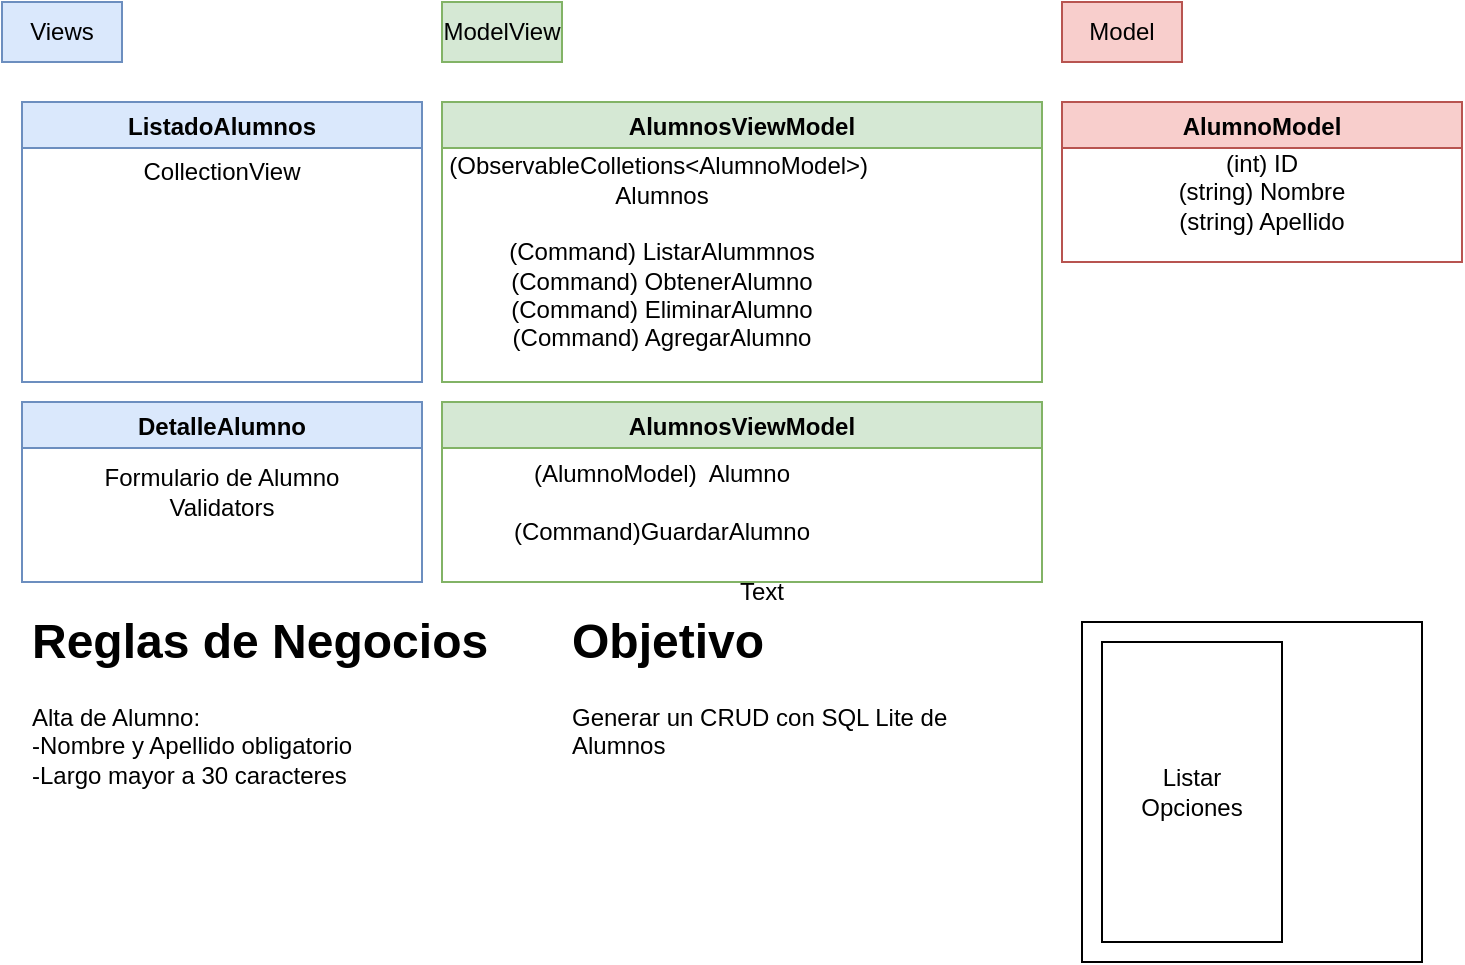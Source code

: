 <mxfile version="20.2.4" type="github">
  <diagram id="NB6mXYDmec099IJfaaXO" name="Página-1">
    <mxGraphModel dx="785" dy="475" grid="1" gridSize="10" guides="1" tooltips="1" connect="1" arrows="1" fold="1" page="1" pageScale="1" pageWidth="827" pageHeight="1169" math="0" shadow="0">
      <root>
        <mxCell id="0" />
        <mxCell id="1" parent="0" />
        <mxCell id="c-SrezF3dRg-0r12ovPg-1" value="ListadoAlumnos" style="swimlane;fillColor=#dae8fc;strokeColor=#6c8ebf;" vertex="1" parent="1">
          <mxGeometry x="40" y="120" width="200" height="140" as="geometry" />
        </mxCell>
        <mxCell id="c-SrezF3dRg-0r12ovPg-15" value="CollectionView" style="text;html=1;strokeColor=none;fillColor=none;align=center;verticalAlign=middle;whiteSpace=wrap;rounded=0;" vertex="1" parent="c-SrezF3dRg-0r12ovPg-1">
          <mxGeometry y="20" width="200" height="30" as="geometry" />
        </mxCell>
        <mxCell id="c-SrezF3dRg-0r12ovPg-2" value="AlumnosViewModel" style="swimlane;fillColor=#d5e8d4;strokeColor=#82b366;startSize=23;" vertex="1" parent="1">
          <mxGeometry x="250" y="120" width="300" height="140" as="geometry" />
        </mxCell>
        <mxCell id="c-SrezF3dRg-0r12ovPg-11" value="(ObservableColletions&amp;lt;AlumnoModel&amp;gt;)&amp;nbsp; Alumnos&lt;br&gt;&lt;br&gt;(Command) ListarAlummnos&lt;br&gt;(Command) ObtenerAlumno&lt;br&gt;(Command) EliminarAlumno&lt;br&gt;(Command) AgregarAlumno" style="text;html=1;strokeColor=none;fillColor=none;align=center;verticalAlign=middle;whiteSpace=wrap;rounded=0;" vertex="1" parent="c-SrezF3dRg-0r12ovPg-2">
          <mxGeometry x="20" y="20" width="180" height="110" as="geometry" />
        </mxCell>
        <mxCell id="c-SrezF3dRg-0r12ovPg-3" value="Views" style="text;html=1;strokeColor=#6c8ebf;fillColor=#dae8fc;align=center;verticalAlign=middle;whiteSpace=wrap;rounded=0;" vertex="1" parent="1">
          <mxGeometry x="30" y="70" width="60" height="30" as="geometry" />
        </mxCell>
        <mxCell id="c-SrezF3dRg-0r12ovPg-4" value="ModelView" style="text;html=1;strokeColor=#82b366;fillColor=#d5e8d4;align=center;verticalAlign=middle;whiteSpace=wrap;rounded=0;" vertex="1" parent="1">
          <mxGeometry x="250" y="70" width="60" height="30" as="geometry" />
        </mxCell>
        <mxCell id="c-SrezF3dRg-0r12ovPg-5" value="Model" style="text;html=1;strokeColor=#b85450;fillColor=#f8cecc;align=center;verticalAlign=middle;whiteSpace=wrap;rounded=0;" vertex="1" parent="1">
          <mxGeometry x="560" y="70" width="60" height="30" as="geometry" />
        </mxCell>
        <mxCell id="c-SrezF3dRg-0r12ovPg-6" value="AlumnoModel" style="swimlane;fillColor=#f8cecc;strokeColor=#b85450;" vertex="1" parent="1">
          <mxGeometry x="560" y="120" width="200" height="80" as="geometry" />
        </mxCell>
        <mxCell id="c-SrezF3dRg-0r12ovPg-9" value="(int) ID&lt;br&gt;(string) Nombre&lt;br&gt;(string) Apellido" style="text;html=1;strokeColor=none;fillColor=none;align=center;verticalAlign=middle;whiteSpace=wrap;rounded=0;" vertex="1" parent="c-SrezF3dRg-0r12ovPg-6">
          <mxGeometry x="10" y="30" width="180" height="30" as="geometry" />
        </mxCell>
        <mxCell id="c-SrezF3dRg-0r12ovPg-7" value="&lt;h1&gt;Objetivo&lt;/h1&gt;&lt;p&gt;Generar un CRUD con SQL Lite de Alumnos&lt;/p&gt;" style="text;html=1;strokeColor=none;fillColor=none;spacing=5;spacingTop=-20;whiteSpace=wrap;overflow=hidden;rounded=0;" vertex="1" parent="1">
          <mxGeometry x="310" y="370" width="200" height="120" as="geometry" />
        </mxCell>
        <mxCell id="c-SrezF3dRg-0r12ovPg-8" value="DetalleAlumno" style="swimlane;fillColor=#dae8fc;strokeColor=#6c8ebf;" vertex="1" parent="1">
          <mxGeometry x="40" y="270" width="200" height="90" as="geometry" />
        </mxCell>
        <mxCell id="c-SrezF3dRg-0r12ovPg-16" value="Formulario de Alumno&lt;br&gt;Validators" style="text;html=1;strokeColor=none;fillColor=none;align=center;verticalAlign=middle;whiteSpace=wrap;rounded=0;" vertex="1" parent="c-SrezF3dRg-0r12ovPg-8">
          <mxGeometry y="30" width="200" height="30" as="geometry" />
        </mxCell>
        <mxCell id="c-SrezF3dRg-0r12ovPg-13" value="AlumnosViewModel" style="swimlane;fillColor=#d5e8d4;strokeColor=#82b366;startSize=23;" vertex="1" parent="1">
          <mxGeometry x="250" y="270" width="300" height="90" as="geometry" />
        </mxCell>
        <mxCell id="c-SrezF3dRg-0r12ovPg-14" value="(AlumnoModel)&amp;nbsp; Alumno&lt;br&gt;&lt;br&gt;(Command)GuardarAlumno&lt;br&gt;" style="text;html=1;strokeColor=none;fillColor=none;align=center;verticalAlign=middle;whiteSpace=wrap;rounded=0;" vertex="1" parent="c-SrezF3dRg-0r12ovPg-13">
          <mxGeometry x="20" y="20" width="180" height="60" as="geometry" />
        </mxCell>
        <mxCell id="c-SrezF3dRg-0r12ovPg-17" value="&lt;h1&gt;Reglas de Negocios&lt;/h1&gt;&lt;div&gt;Alta de Alumno:&lt;br&gt;-Nombre y Apellido obligatorio&lt;br&gt;-Largo mayor a 30 caracteres&lt;/div&gt;" style="text;html=1;strokeColor=none;fillColor=none;spacing=5;spacingTop=-20;whiteSpace=wrap;overflow=hidden;rounded=0;" vertex="1" parent="1">
          <mxGeometry x="40" y="370" width="270" height="120" as="geometry" />
        </mxCell>
        <mxCell id="c-SrezF3dRg-0r12ovPg-18" value="" style="whiteSpace=wrap;html=1;aspect=fixed;" vertex="1" parent="1">
          <mxGeometry x="570" y="380" width="170" height="170" as="geometry" />
        </mxCell>
        <mxCell id="c-SrezF3dRg-0r12ovPg-19" value="Listar&lt;br&gt;Opciones" style="rounded=0;whiteSpace=wrap;html=1;" vertex="1" parent="1">
          <mxGeometry x="580" y="390" width="90" height="150" as="geometry" />
        </mxCell>
        <mxCell id="c-SrezF3dRg-0r12ovPg-20" value="Text" style="text;html=1;strokeColor=none;fillColor=none;align=center;verticalAlign=middle;whiteSpace=wrap;rounded=0;" vertex="1" parent="1">
          <mxGeometry x="380" y="350" width="60" height="30" as="geometry" />
        </mxCell>
      </root>
    </mxGraphModel>
  </diagram>
</mxfile>
